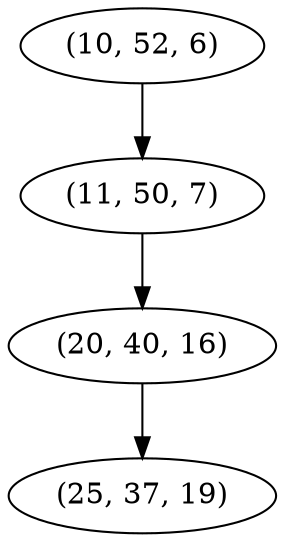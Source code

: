 digraph tree {
    "(10, 52, 6)";
    "(11, 50, 7)";
    "(20, 40, 16)";
    "(25, 37, 19)";
    "(10, 52, 6)" -> "(11, 50, 7)";
    "(11, 50, 7)" -> "(20, 40, 16)";
    "(20, 40, 16)" -> "(25, 37, 19)";
}
